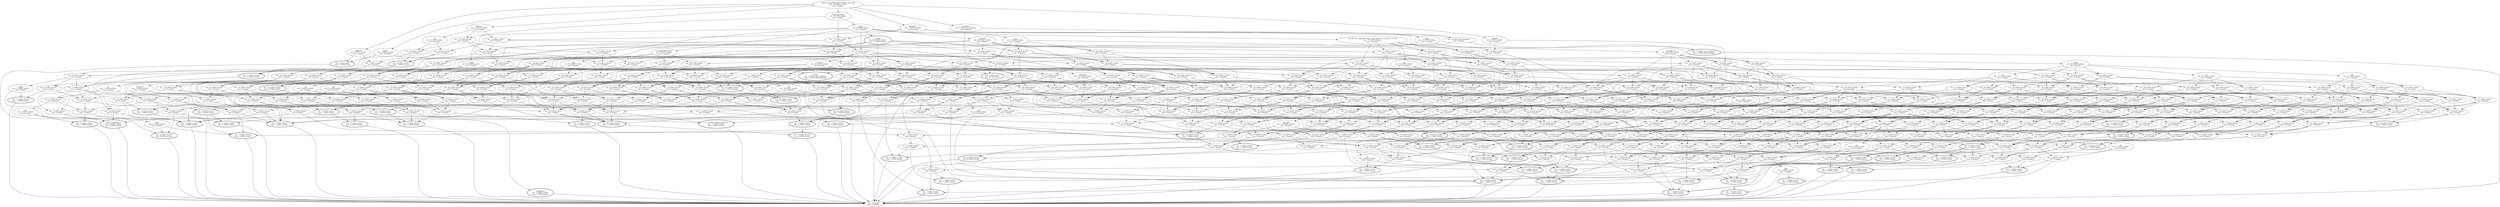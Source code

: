 digraph d{
1 [label="author, date-added, date-modified, title, year
ext.: 100 (93% article) 
own: 0 (empty) "]
2 [label="ext.: 1 (100% article) 
own: 1 (100% article) ", peripheries = 2]
3 [label="ext.: 53 (100% article) 
own: 0 (empty) "]
4 [label="ext.: 9 (100% article) 
own: 7 (100% article) ", peripheries = 2]
5 [label="ext.: 6 (100% article) 
own: 0 (empty) "]
6 [label="ext.: 1 (100% article) 
own: 1 (100% article) ", peripheries = 2]
7 [label="ext.: 10 (100% article) 
own: 0 (empty) "]
8 [label="journal, volume
ext.: 97 (95% article) 
own: 0 (empty) "]
9 [label="ext.: 9 (100% article) 
own: 1 (100% article) ", peripheries = 2]
10 [label="number
ext.: 82 (100% article) 
own: 1 (100% article) ", peripheries = 2]
11 [label="ext.: 27 (100% article) 
own: 0 (empty) "]
12 [label="ext.: 40 (100% article) 
own: 0 (empty) "]
13 [label="ext.: 26 (100% article) 
own: 0 (empty) "]
14 [label="ext.: 33 (100% article) 
own: 0 (empty) "]
15 [label="ext.: 32 (100% article) 
own: 0 (empty) "]
16 [label="ext.: 2 (100% article) 
own: 1 (100% article) ", peripheries = 2]
17 [label="ext.: 10 (100% article) 
own: 0 (empty) "]
18 [label="ext.: 5 (100% article) 
own: 0 (empty) "]
19 [label="ext.: 6 (100% article) 
own: 0 (empty) "]
20 [label="ext.: 1 (100% article) 
own: 1 (100% article) ", peripheries = 2]
21 [label="ext.: 4 (100% article) 
own: 0 (empty) "]
22 [label="ext.: 8 (100% article) 
own: 0 (empty) "]
23 [label="ext.: 2 (100% article) 
own: 0 (empty) "]
24 [label="ext.: 1 (100% article) 
own: 1 (100% article) ", peripheries = 2]
25 [label="ext.: 1 (100% article) 
own: 1 (100% article) ", peripheries = 2]
26 [label="ext.: 65 (100% article) 
own: 0 (empty) "]
27 [label="ext.: 73 (100% article) 
own: 0 (empty) "]
28 [label="ext.: 6 (100% article) 
own: 1 (100% article) ", peripheries = 2]
29 [label="ext.: 37 (100% article) 
own: 0 (empty) "]
30 [label="ext.: 11 (100% article) 
own: 1 (100% article) ", peripheries = 2]
31 [label="ext.: 12 (100% article) 
own: 0 (empty) "]
32 [label="ext.: 4 (100% article) 
own: 0 (empty) "]
33 [label="ext.: 1 (100% article) 
own: 1 (100% article) ", peripheries = 2]
34 [label="ext.: 4 (100% article) 
own: 0 (empty) "]
35 [label="pmc
ext.: 2 (100% article) 
own: 0 (empty) "]
36 [label="ext.: 5 (100% article) 
own: 0 (empty) "]
37 [label="ext.: 2 (100% article) 
own: 0 (empty) "]
38 [label="ext.: 1 (100% article) 
own: 1 (100% article) ", peripheries = 2]
39 [label="ext.: 10 (100% article) 
own: 0 (empty) "]
40 [label="ext.: 4 (100% article) 
own: 1 (100% article) ", peripheries = 2]
41 [label="ext.: 2 (100% article) 
own: 2 (100% article) ", peripheries = 2]
42 [label="abstract
ext.: 60 (100% article) 
own: 0 (empty) "]
43 [label="ext.: 11 (100% article) 
own: 0 (empty) "]
44 [label="pages
ext.: 95 (95% article) 
own: 0 (empty) "]
45 [label="ext.: 46 (100% article) 
own: 0 (empty) "]
46 [label="ext.: 12 (100% article) 
own: 0 (empty) "]
47 [label="ext.: 3 (100% article) 
own: 0 (empty) "]
48 [label="ext.: 1 (100% article) 
own: 1 (100% article) ", peripheries = 2]
49 [label="ext.: 17 (100% article) 
own: 0 (empty) "]
50 [label="ext.: 4 (100% article) 
own: 0 (empty) "]
51 [label="ext.: 2 (100% article) 
own: 0 (empty) "]
52 [label="supplement
ext.: 1 (100% article) 
own: 1 (100% article) ", peripheries = 2]
53 [label="ext.: 2 (100% article) 
own: 1 (100% article) ", peripheries = 2]
54 [label="ext.: 3 (100% article) 
own: 0 (empty) "]
55 [label="ext.: 14 (100% article) 
own: 4 (100% article) ", peripheries = 2]
56 [label="ext.: 44 (90% article) 
own: 0 (empty) "]
57 [label="issn
ext.: 74 (94% article) 
own: 0 (empty) "]
58 [label="ext.: 4 (75% misc) 
own: 4 (75% misc) ", peripheries = 2]
59 [label="ext.: 7 (100% article) 
own: 0 (empty) "]
60 [label="ext.: 11 (100% article) 
own: 0 (empty) "]
61 [label="ext.: 11 (100% article) 
own: 0 (empty) "]
62 [label="ext.: 10 (100% article) 
own: 0 (empty) "]
63 [label="ext.: 42 (100% article) 
own: 0 (empty) "]
64 [label="ext.: 2 (100% article) 
own: 1 (100% article) ", peripheries = 2]
65 [label="ext.: 41 (100% article) 
own: 0 (empty) "]
66 [label="ext.: 9 (100% article) 
own: 1 (100% article) ", peripheries = 2]
67 [label="ext.: 14 (100% article) 
own: 0 (empty) "]
68 [label="ext.: 71 (100% article) 
own: 0 (empty) "]
69 [label="ext.: 14 (100% article) 
own: 0 (empty) "]
70 [label="ext.: 14 (100% article) 
own: 0 (empty) "]
71 [label="ext.: 15 (100% article) 
own: 0 (empty) "]
72 [label="ext.: 11 (100% article) 
own: 0 (empty) "]
73 [label="ext.: 13 (100% article) 
own: 0 (empty) "]
74 [label="ext.: 10 (100% article) 
own: 0 (empty) "]
75 [label="ext.: 3 (100% article) 
own: 0 (empty) "]
76 [label="ext.: 2 (100% article) 
own: 1 (100% article) ", peripheries = 2]
77 [label="ext.: 3 (100% article) 
own: 0 (empty) "]
78 [label="ext.: 7 (100% article) 
own: 0 (empty) "]
79 [label="ext.: 5 (100% article) 
own: 0 (empty) "]
80 [label="ext.: 6 (100% article) 
own: 0 (empty) "]
81 [label="ext.: 1 (100% article) 
own: 1 (100% article) ", peripheries = 2]
82 [label="ext.: 6 (100% article) 
own: 1 (100% article) ", peripheries = 2]
83 [label="ext.: 8 (100% article) 
own: 0 (empty) "]
84 [label="ext.: 5 (100% article) 
own: 0 (empty) "]
85 [label="ext.: 7 (100% article) 
own: 0 (empty) "]
86 [label="ext.: 4 (100% article) 
own: 0 (empty) "]
87 [label="ext.: 1 (100% article) 
own: 1 (100% article) ", peripheries = 2]
88 [label="ext.: 3 (100% article) 
own: 1 (100% article) ", peripheries = 2]
89 [label="ext.: 1 (100% article) 
own: 1 (100% article) ", peripheries = 2]
90 [label="ext.: 6 (100% article) 
own: 0 (empty) "]
91 [label="ext.: 3 (100% article) 
own: 1 (100% article) ", peripheries = 2]
92 [label="ext.: 35 (100% article) 
own: 0 (empty) "]
93 [label="ext.: 62 (100% article) 
own: 0 (empty) "]
94 [label="ext.: 29 (100% article) 
own: 0 (empty) "]
95 [label="ext.: 36 (100% article) 
own: 0 (empty) "]
96 [label="ext.: 47 (100% article) 
own: 0 (empty) "]
97 [label="ext.: 34 (100% article) 
own: 0 (empty) "]
98 [label="ext.: 41 (100% article) 
own: 0 (empty) "]
99 [label="ext.: 52 (100% article) 
own: 0 (empty) "]
100 [label="ext.: 21 (100% article) 
own: 1 (100% article) ", peripheries = 2]
101 [label="ext.: 37 (100% article) 
own: 0 (empty) "]
102 [label="isi, publication-type
ext.: 46 (91% article) 
own: 0 (empty) "]
103 [label="ext.: 23 (100% article) 
own: 1 (100% article) ", peripheries = 2]
104 [label="ext.: 10 (100% article) 
own: 1 (100% article) ", peripheries = 2]
105 [label="ext.: 13 (100% article) 
own: 0 (empty) "]
106 [label="ext.: 13 (100% article) 
own: 0 (empty) "]
107 [label="ext.: 14 (100% article) 
own: 0 (empty) "]
108 [label="ext.: 12 (100% article) 
own: 0 (empty) "]
109 [label="ext.: 13 (100% article) 
own: 0 (empty) "]
110 [label="ext.: 16 (100% article) 
own: 0 (empty) "]
111 [label="ext.: 16 (100% article) 
own: 0 (empty) "]
112 [label="mh
ext.: 17 (100% article) 
own: 0 (empty) "]
113 [label="ext.: 15 (100% article) 
own: 0 (empty) "]
114 [label="ext.: 5 (100% article) 
own: 1 (100% article) ", peripheries = 2]
115 [label="ext.: 7 (100% article) 
own: 0 (empty) "]
116 [label="ext.: 12 (100% article) 
own: 0 (empty) "]
117 [label="ext.: 13 (100% article) 
own: 0 (empty) "]
118 [label="ext.: 6 (100% article) 
own: 0 (empty) "]
119 [label="ext.: 11 (100% article) 
own: 0 (empty) "]
120 [label="ext.: 12 (100% article) 
own: 0 (empty) "]
121 [label="ext.: 12 (100% article) 
own: 0 (empty) "]
122 [label="ext.: 15 (100% article) 
own: 0 (empty) "]
123 [label="ext.: 15 (100% article) 
own: 0 (empty) "]
124 [label="ext.: 16 (100% article) 
own: 0 (empty) "]
125 [label="ext.: 14 (100% article) 
own: 0 (empty) "]
126 [label="ext.: 6 (100% article) 
own: 0 (empty) "]
127 [label="ext.: 8 (100% article) 
own: 0 (empty) "]
128 [label="ext.: 7 (100% article) 
own: 0 (empty) "]
129 [label="ext.: 9 (100% article) 
own: 0 (empty) "]
130 [label="ext.: 8 (100% article) 
own: 0 (empty) "]
131 [label="m3
ext.: 2 (100% article) 
own: 0 (empty) "]
132 [label="ext.: 30 (100% article) 
own: 0 (empty) "]
133 [label="ext.: 29 (100% article) 
own: 0 (empty) "]
134 [label="ext.: 7 (100% article) 
own: 0 (empty) "]
135 [label="ext.: 2 (100% article) 
own: 0 (empty) "]
136 [label="ext.: 5 (100% article) 
own: 0 (empty) "]
137 [label="ext.: 4 (100% article) 
own: 0 (empty) "]
138 [label="ty
ext.: 7 (100% article) 
own: 0 (empty) "]
139 [label="isbn, l3, bdsk-file-2
ext.: 1 (100% article) 
own: 1 (100% article) ", peripheries = 2]
140 [label="bdsk-file-1
ext.: 75 (97% article) 
own: 0 (empty) "]
141 [label="group
ext.: 43 (97% article) 
own: 0 (empty) "]
142 [label="booktitle
ext.: 6 (50% inproceedings) 
own: 0 (empty) "]
143 [label="ext.: 1 (100% inproceedings) 
own: 1 (100% inproceedings) ", peripheries = 2]
144 [label="ext.: 3 (100% article) 
own: 0 (empty) "]
145 [label="ext.: 17 (100% article) 
own: 0 (empty) "]
146 [label="ext.: 6 (100% article) 
own: 0 (empty) "]
147 [label="ext.: 2 (100% article) 
own: 0 (empty) "]
148 [label="ext.: 1 (100% article) 
own: 1 (100% article) ", peripheries = 2]
149 [label="url
ext.: 11 (90% article) 
own: 0 (empty) "]
150 [label="ext.: 10 (90% article) 
own: 0 (empty) "]
151 [label="bdsk-url-1
ext.: 34 (97% article) 
own: 0 (empty) "]
152 [label="ext.: 33 (96% article) 
own: 0 (empty) "]
153 [label="ext.: 20 (95% article) 
own: 0 (empty) "]
154 [label="ext.: 3 (66% article) 
own: 0 (empty) "]
155 [label="ext.: 33 (96% article) 
own: 0 (empty) "]
156 [label="address
ext.: 35 (97% article) 
own: 0 (empty) "]
157 [label="ext.: 2 (100% inproceedings) 
own: 0 (empty) "]
158 [label="editor
ext.: 1 (100% inproceedings) 
own: 1 (100% inproceedings) ", peripheries = 2]
159 [label="ext.: 30 (100% article) 
own: 0 (empty) "]
160 [label="ext.: 2 (100% article) 
own: 0 (empty) "]
161 [label="month
ext.: 33 (100% article) 
own: 0 (empty) "]
162 [label="ext.: 1 (100% article) 
own: 1 (100% article) ", peripheries = 2]
163 [label="publisher
ext.: 4 (50% article) 
own: 0 (empty) "]
164 [label="annote
ext.: 13 (92% article) 
own: 0 (empty) "]
165 [label="ext.: 2 (50% book) 
own: 1 (100% book) ", peripheries = 2]
166 [label="ext.: 14 (100% article) 
own: 0 (empty) "]
167 [label="ext.: 14 (100% article) 
own: 0 (empty) "]
168 [label="ext.: 20 (100% article) 
own: 0 (empty) "]
169 [label="ext.: 21 (100% article) 
own: 0 (empty) "]
170 [label="ext.: 23 (100% article) 
own: 0 (empty) "]
171 [label="ext.: 18 (100% article) 
own: 0 (empty) "]
172 [label="ext.: 7 (100% article) 
own: 0 (empty) "]
173 [label="ext.: 17 (100% article) 
own: 0 (empty) "]
174 [label="ext.: 23 (100% article) 
own: 0 (empty) "]
175 [label="ext.: 24 (100% article) 
own: 0 (empty) "]
176 [label="ext.: 26 (100% article) 
own: 0 (empty) "]
177 [label="ext.: 21 (100% article) 
own: 0 (empty) "]
178 [label="ext.: 8 (100% article) 
own: 0 (empty) "]
179 [label="ext.: 6 (100% article) 
own: 0 (empty) "]
180 [label="ext.: 5 (100% article) 
own: 0 (empty) "]
181 [label="ext.: 16 (100% article) 
own: 0 (empty) "]
182 [label="ext.: 22 (100% article) 
own: 0 (empty) "]
183 [label="ext.: 23 (100% article) 
own: 0 (empty) "]
184 [label="ext.: 25 (100% article) 
own: 0 (empty) "]
185 [label="ext.: 20 (100% article) 
own: 0 (empty) "]
186 [label="ext.: 19 (100% article) 
own: 0 (empty) "]
187 [label="rn
ext.: 25 (100% article) 
own: 0 (empty) "]
188 [label="ext.: 26 (100% article) 
own: 0 (empty) "]
189 [label="dcom
ext.: 28 (100% article) 
own: 0 (empty) "]
190 [label="ext.: 23 (100% article) 
own: 0 (empty) "]
191 [label="ext.: 15 (100% article) 
own: 0 (empty) "]
192 [label="ext.: 21 (100% article) 
own: 0 (empty) "]
193 [label="ext.: 22 (100% article) 
own: 0 (empty) "]
194 [label="ext.: 24 (100% article) 
own: 0 (empty) "]
195 [label="ext.: 19 (100% article) 
own: 0 (empty) "]
196 [label="ext.: 18 (100% article) 
own: 0 (empty) "]
197 [label="ext.: 24 (100% article) 
own: 0 (empty) "]
198 [label="ext.: 25 (100% article) 
own: 0 (empty) "]
199 [label="lr
ext.: 27 (100% article) 
own: 0 (empty) "]
200 [label="ext.: 22 (100% article) 
own: 0 (empty) "]
201 [label="ext.: 46 (100% article) 
own: 0 (empty) "]
202 [label="ext.: 1 (100% article) 
own: 1 (100% article) ", peripheries = 2]
203 [label="ext.: 7 (100% article) 
own: 0 (empty) "]
204 [label="ext.: 7 (100% article) 
own: 0 (empty) "]
205 [label="ext.: 10 (100% article) 
own: 0 (empty) "]
206 [label="ext.: 9 (100% article) 
own: 0 (empty) "]
207 [label="ext.: 10 (100% article) 
own: 0 (empty) "]
208 [label="ext.: 11 (100% article) 
own: 0 (empty) "]
209 [label="ext.: 10 (100% article) 
own: 0 (empty) "]
210 [label="ext.: 10 (100% article) 
own: 0 (empty) "]
211 [label="ext.: 11 (100% article) 
own: 0 (empty) "]
212 [label="ext.: 11 (100% article) 
own: 0 (empty) "]
213 [label="ext.: 12 (100% article) 
own: 0 (empty) "]
214 [label="ext.: 17 (100% article) 
own: 0 (empty) "]
215 [label="ext.: 8 (100% article) 
own: 0 (empty) "]
216 [label="ext.: 3 (100% article) 
own: 1 (100% article) ", peripheries = 2]
217 [label="ext.: 13 (100% article) 
own: 0 (empty) "]
218 [label="ext.: 19 (100% article) 
own: 0 (empty) "]
219 [label="ext.: 29 (100% article) 
own: 0 (empty) "]
220 [label="ext.: 31 (100% article) 
own: 0 (empty) "]
221 [label="ext.: 15 (100% article) 
own: 0 (empty) "]
222 [label="ext.: 16 (100% article) 
own: 0 (empty) "]
223 [label="ext.: 18 (100% article) 
own: 0 (empty) "]
224 [label="ext.: 27 (100% article) 
own: 0 (empty) "]
225 [label="ext.: 35 (100% article) 
own: 0 (empty) "]
226 [label="ext.: 33 (100% article) 
own: 0 (empty) "]
227 [label="ext.: 16 (100% article) 
own: 0 (empty) "]
228 [label="ext.: 21 (100% article) 
own: 0 (empty) "]
229 [label="ext.: 20 (100% article) 
own: 0 (empty) "]
230 [label="ext.: 24 (100% article) 
own: 0 (empty) "]
231 [label="ext.: 16 (100% article) 
own: 0 (empty) "]
232 [label="ext.: 19 (100% article) 
own: 0 (empty) "]
233 [label="ext.: 26 (100% article) 
own: 0 (empty) "]
234 [label="ext.: 33 (100% article) 
own: 0 (empty) "]
235 [label="ext.: 31 (100% article) 
own: 0 (empty) "]
236 [label="ext.: 29 (100% article) 
own: 0 (empty) "]
237 [label="da, edat, jid, language, mhda, own, pmid, pst, pt, pubm, so, stat
ext.: 37 (100% article) 
own: 0 (empty) "]
238 [label="ext.: 35 (100% article) 
own: 0 (empty) "]
239 [label="ext.: 16 (100% article) 
own: 0 (empty) "]
240 [label="ext.: 20 (100% article) 
own: 0 (empty) "]
241 [label="ext.: 19 (100% article) 
own: 0 (empty) "]
242 [label="ext.: 17 (100% article) 
own: 0 (empty) "]
243 [label="pii
ext.: 22 (100% article) 
own: 0 (empty) "]
244 [label="ext.: 21 (100% article) 
own: 0 (empty) "]
245 [label="ext.: 16 (100% article) 
own: 0 (empty) "]
246 [label="ext.: 18 (100% article) 
own: 0 (empty) "]
247 [label="ext.: 12 (100% article) 
own: 0 (empty) "]
248 [label="ext.: 10 (100% article) 
own: 1 (100% article) ", peripheries = 2]
249 [label="ext.: 16 (100% article) 
own: 0 (empty) "]
250 [label="ext.: 19 (100% article) 
own: 0 (empty) "]
251 [label="ext.: 18 (100% article) 
own: 0 (empty) "]
252 [label="ext.: 21 (100% article) 
own: 0 (empty) "]
253 [label="ext.: 17 (100% article) 
own: 0 (empty) "]
254 [label="ext.: 20 (100% article) 
own: 0 (empty) "]
255 [label="ext.: 8 (100% article) 
own: 1 (100% article) ", peripheries = 2]
256 [label="ext.: 10 (100% article) 
own: 0 (empty) "]
257 [label="ext.: 6 (100% article) 
own: 0 (empty) "]
258 [label="ext.: 7 (100% article) 
own: 0 (empty) "]
259 [label="ext.: 7 (100% article) 
own: 0 (empty) "]
260 [label="ext.: 8 (100% article) 
own: 0 (empty) "]
261 [label="ext.: 4 (100% article) 
own: 0 (empty) "]
262 [label="ext.: 4 (100% article) 
own: 0 (empty) "]
263 [label="ext.: 13 (100% article) 
own: 0 (empty) "]
264 [label="ext.: 11 (100% article) 
own: 0 (empty) "]
265 [label="ext.: 2 (100% article) 
own: 1 (100% article) ", peripheries = 2]
266 [label="ext.: 6 (100% article) 
own: 1 (100% article) ", peripheries = 2]
267 [label="ext.: 10 (100% article) 
own: 0 (empty) "]
268 [label="ext.: 25 (100% article) 
own: 0 (empty) "]
269 [label="ext.: 12 (100% article) 
own: 0 (empty) "]
270 [label="ext.: 28 (100% article) 
own: 0 (empty) "]
271 [label="ext.: 22 (100% article) 
own: 0 (empty) "]
272 [label="ext.: 24 (100% article) 
own: 0 (empty) "]
273 [label="ext.: 9 (100% article) 
own: 0 (empty) "]
274 [label="ext.: 12 (100% article) 
own: 0 (empty) "]
275 [label="ext.: 17 (100% article) 
own: 0 (empty) "]
276 [label="ext.: 22 (100% article) 
own: 0 (empty) "]
277 [label="co, iso-source-abbreviation, ps
ext.: 1 (100% article) 
own: 1 (100% article) ", peripheries = 2]
278 [label="ext.: 9 (100% article) 
own: 0 (empty) "]
279 [label="ext.: 18 (100% article) 
own: 0 (empty) "]
280 [label="ext.: 28 (100% article) 
own: 0 (empty) "]
281 [label="ext.: 30 (100% article) 
own: 0 (empty) "]
282 [label="ext.: 14 (100% article) 
own: 0 (empty) "]
283 [label="ext.: 10 (100% article) 
own: 0 (empty) "]
284 [label="ext.: 17 (100% article) 
own: 0 (empty) "]
285 [label="ext.: 26 (100% article) 
own: 0 (empty) "]
286 [label="ext.: 34 (100% article) 
own: 0 (empty) "]
287 [label="ext.: 32 (100% article) 
own: 0 (empty) "]
288 [label="ext.: 15 (100% article) 
own: 0 (empty) "]
289 [label="ext.: 20 (100% article) 
own: 0 (empty) "]
290 [label="ext.: 19 (100% article) 
own: 0 (empty) "]
291 [label="ext.: 23 (100% article) 
own: 0 (empty) "]
292 [label="ext.: 15 (100% article) 
own: 0 (empty) "]
293 [label="ext.: 18 (100% article) 
own: 0 (empty) "]
294 [label="ext.: 25 (100% article) 
own: 0 (empty) "]
295 [label="ext.: 32 (100% article) 
own: 0 (empty) "]
296 [label="ext.: 30 (100% article) 
own: 0 (empty) "]
297 [label="ext.: 28 (100% article) 
own: 0 (empty) "]
298 [label="au, jt, pl, sb
ext.: 36 (100% article) 
own: 0 (empty) "]
299 [label="ext.: 34 (100% article) 
own: 0 (empty) "]
300 [label="ext.: 15 (100% article) 
own: 0 (empty) "]
301 [label="ext.: 19 (100% article) 
own: 0 (empty) "]
302 [label="ext.: 18 (100% article) 
own: 0 (empty) "]
303 [label="ext.: 16 (100% article) 
own: 0 (empty) "]
304 [label="ext.: 21 (100% article) 
own: 0 (empty) "]
305 [label="ext.: 20 (100% article) 
own: 0 (empty) "]
306 [label="ext.: 15 (100% article) 
own: 0 (empty) "]
307 [label="ext.: 15 (100% article) 
own: 0 (empty) "]
308 [label="ext.: 17 (100% article) 
own: 0 (empty) "]
309 [label="ext.: 11 (100% article) 
own: 0 (empty) "]
310 [label="ext.: 12 (100% article) 
own: 0 (empty) "]
311 [label="ext.: 10 (100% article) 
own: 0 (empty) "]
312 [label="ext.: 6 (100% article) 
own: 6 (100% article) ", peripheries = 2]
313 [label="ext.: 5 (100% article) 
own: 0 (empty) "]
314 [label="ext.: 15 (100% article) 
own: 0 (empty) "]
315 [label="ext.: 1 (100% article) 
own: 1 (100% article) ", peripheries = 2]
316 [label="ext.: 2 (100% article) 
own: 0 (empty) "]
317 [label="si
ext.: 3 (100% article) 
own: 0 (empty) "]
318 [label="ext.: 1 (100% article) 
own: 1 (100% article) ", peripheries = 2]
319 [label="ext.: 8 (100% article) 
own: 0 (empty) "]
320 [label="ext.: 4 (100% article) 
own: 0 (empty) "]
321 [label="ext.: 15 (100% article) 
own: 0 (empty) "]
322 [label="ext.: 10 (100% article) 
own: 0 (empty) "]
323 [label="ext.: 11 (100% article) 
own: 0 (empty) "]
324 [label="ext.: 18 (100% article) 
own: 0 (empty) "]
325 [label="ext.: 13 (100% article) 
own: 0 (empty) "]
326 [label="keywords
ext.: 15 (100% article) 
own: 0 (empty) "]
327 [label="ext.: 17 (100% article) 
own: 0 (empty) "]
328 [label="ext.: 20 (100% article) 
own: 0 (empty) "]
329 [label="ext.: 16 (100% article) 
own: 0 (empty) "]
330 [label="ext.: 19 (100% article) 
own: 0 (empty) "]
331 [label="ext.: 7 (100% article) 
own: 0 (empty) "]
332 [label="ext.: 9 (100% article) 
own: 0 (empty) "]
333 [label="ext.: 25 (100% article) 
own: 0 (empty) "]
334 [label="ext.: 28 (100% article) 
own: 0 (empty) "]
335 [label="ext.: 27 (100% article) 
own: 0 (empty) "]
336 [label="ext.: 30 (100% article) 
own: 0 (empty) "]
337 [label="ext.: 17 (100% article) 
own: 0 (empty) "]
338 [label="ext.: 19 (100% article) 
own: 0 (empty) "]
339 [label="ext.: 17 (100% article) 
own: 0 (empty) "]
340 [label="ext.: 20 (100% article) 
own: 0 (empty) "]
341 [label="ext.: 19 (100% article) 
own: 0 (empty) "]
342 [label="ext.: 22 (100% article) 
own: 0 (empty) "]
343 [label="ext.: 18 (100% article) 
own: 0 (empty) "]
344 [label="ext.: 21 (100% article) 
own: 0 (empty) "]
345 [label="ext.: 9 (100% article) 
own: 0 (empty) "]
346 [label="ext.: 11 (100% article) 
own: 0 (empty) "]
347 [label="ext.: 10 (100% article) 
own: 0 (empty) "]
348 [label="ext.: 13 (100% article) 
own: 0 (empty) "]
349 [label="ext.: 38 (100% article) 
own: 0 (empty) "]
350 [label="ext.: 24 (100% article) 
own: 0 (empty) "]
351 [label="ext.: 27 (100% article) 
own: 0 (empty) "]
352 [label="ext.: 26 (100% article) 
own: 0 (empty) "]
353 [label="ext.: 29 (100% article) 
own: 0 (empty) "]
354 [label="ext.: 16 (100% article) 
own: 0 (empty) "]
355 [label="ext.: 18 (100% article) 
own: 0 (empty) "]
356 [label="ext.: 2 (100% article) 
own: 1 (100% article) ", peripheries = 2]
357 [label="ext.: 4 (100% article) 
own: 0 (empty) "]
358 [label="ext.: 7 (100% article) 
own: 0 (empty) "]
359 [label="ext.: 2 (100% article) 
own: 0 (empty) "]
360 [label="ext.: 12 (100% article) 
own: 0 (empty) "]
361 [label="ext.: 9 (100% article) 
own: 0 (empty) "]
362 [label="ext.: 1 (100% article) 
own: 1 (100% article) ", peripheries = 2]
363 [label="ext.: 28 (100% article) 
own: 0 (empty) "]
364 [label="ext.: 27 (100% article) 
own: 0 (empty) "]
365 [label="dep, phst
ext.: 11 (100% article) 
own: 0 (empty) "]
366 [label="gr
ext.: 9 (100% article) 
own: 0 (empty) "]
367 [label="ext.: 19 (100% article) 
own: 0 (empty) "]
368 [label="ext.: 4 (100% article) 
own: 0 (empty) "]
369 [label="ext.: 31 (100% article) 
own: 0 (empty) "]
370 [label="ext.: 30 (100% article) 
own: 0 (empty) "]
371 [label="ext.: 18 (100% article) 
own: 0 (empty) "]
372 [label="local-url
ext.: 49 (100% article) 
own: 0 (empty) "]
373 [label="ext.: 6 (100% article) 
own: 0 (empty) "]
374 [label="ext.: 16 (100% article) 
own: 0 (empty) "]
375 [label="ext.: 18 (100% article) 
own: 0 (empty) "]
376 [label="ext.: 12 (100% article) 
own: 0 (empty) "]
377 [label="ext.: 17 (100% article) 
own: 0 (empty) "]
378 [label="ext.: 20 (100% article) 
own: 0 (empty) "]
379 [label="ext.: 19 (100% article) 
own: 0 (empty) "]
380 [label="ext.: 13 (100% article) 
own: 0 (empty) "]
381 [label="ext.: 13 (100% article) 
own: 0 (empty) "]
382 [label="ext.: 14 (100% article) 
own: 0 (empty) "]
383 [label="ext.: 4 (100% article) 
own: 0 (empty) "]
384 [label="ext.: 23 (100% article) 
own: 0 (empty) "]
385 [label="ext.: 7 (100% article) 
own: 0 (empty) "]
386 [label="ext.: 16 (100% article) 
own: 0 (empty) "]
387 [label="ext.: 19 (100% article) 
own: 0 (empty) "]
388 [label="ext.: 20 (100% article) 
own: 0 (empty) "]
389 [label="ext.: 3 (100% article) 
own: 0 (empty) "]
390 [label="ext.: 1 (100% article) 
own: 1 (100% article) ", peripheries = 2]
391 [label="ext.: 3 (100% article) 
own: 0 (empty) "]
392 [label="ext.: 2 (100% article) 
own: 0 (empty) "]
393 [label="ext.: 9 (100% article) 
own: 0 (empty) "]
394 [label="ext.: 3 (100% article) 
own: 0 (empty) "]
395 [label="ext.: 12 (100% article) 
own: 0 (empty) "]
396 [label="ext.: 4 (100% article) 
own: 0 (empty) "]
397 [label="ext.: 4 (100% article) 
own: 0 (empty) "]
398 [label="ext.: 2 (100% article) 
own: 0 (empty) "]
399 [label="ext.: 6 (100% article) 
own: 0 (empty) "]
400 [label="ci
ext.: 5 (100% article) 
own: 0 (empty) "]
401 [label="ext.: 2 (100% article) 
own: 0 (empty) "]
402 [label="ext.: 4 (100% article) 
own: 0 (empty) "]
403 [label="ext.: 5 (100% article) 
own: 0 (empty) "]
404 [label="ext.: 3 (100% article) 
own: 0 (empty) "]
405 [label="ext.: 3 (100% article) 
own: 0 (empty) "]
406 [label="ext.: 3 (100% article) 
own: 0 (empty) "]
407 [label="ext.: 2 (100% article) 
own: 0 (empty) "]
408 [label="ext.: 1 (100% article) 
own: 1 (100% article) ", peripheries = 2]
409 [label="title1
ext.: 3 (100% article) 
own: 0 (empty) "]
410 [label="ext.: 3 (100% article) 
own: 0 (empty) "]
411 [label="ext.: 2 (100% article) 
own: 2 (100% article) ", peripheries = 2]
412 [label="eprint
ext.: 2 (100% article) 
own: 0 (empty) "]
413 [label="ext.: 7 (100% article) 
own: 0 (empty) "]
414 [label="ext.: 2 (100% article) 
own: 0 (empty) "]
415 [label="ext.: 9 (100% article) 
own: 0 (empty) "]
416 [label="ext.: 3 (100% article) 
own: 0 (empty) "]
417 [label="doi
ext.: 18 (100% article) 
own: 0 (empty) "]
418 [label="bdsk-url-2
ext.: 3 (100% article) 
own: 0 (empty) "]
419 [label="ext.: 2 (100% article) 
own: 0 (empty) "]
420 [label="ext.: 11 (100% article) 
own: 0 (empty) "]
421 [label="ext.: 25 (100% article) 
own: 0 (empty) "]
422 [label="ext.: 2 (100% article) 
own: 0 (empty) "]
423 [label="ext.: 3 (100% article) 
own: 0 (empty) "]
424 [label="ext.: 1 (100% article) 
own: 1 (100% article) ", peripheries = 2]
425 [label="ext.: 30 (100% article) 
own: 0 (empty) "]
426 [label="ext.: 21 (100% article) 
own: 0 (empty) "]
427 [label="ext.: 4 (100% article) 
own: 0 (empty) "]
428 [label="ext.: 2 (100% article) 
own: 0 (empty) "]
429 [label="af
ext.: 5 (100% article) 
own: 0 (empty) "]
430 [label="ext.: 3 (100% article) 
own: 0 (empty) "]
431 [label="ext.: 3 (100% article) 
own: 0 (empty) "]
432 [label="di
ext.: 4 (100% article) 
own: 0 (empty) "]
433 [label="ext.: 23 (100% article) 
own: 0 (empty) "]
434 [label="ext.: 25 (100% article) 
own: 0 (empty) "]
435 [label="ext.: 22 (100% article) 
own: 0 (empty) "]
436 [label="ext.: 21 (100% article) 
own: 0 (empty) "]
437 [label="ext.: 40 (100% article) 
own: 0 (empty) "]
438 [label="ext.: 31 (100% article) 
own: 0 (empty) "]
439 [label="ext.: 24 (100% article) 
own: 0 (empty) "]
440 [label="ext.: 26 (100% article) 
own: 0 (empty) "]
441 [label="ext.: 20 (100% article) 
own: 0 (empty) "]
442 [label="ext.: 24 (100% article) 
own: 0 (empty) "]
443 [label="ext.: 27 (100% article) 
own: 0 (empty) "]
444 [label="ext.: 1 (100% article) 
own: 1 (100% article) ", peripheries = 2]
445 [label="ext.: 27 (100% article) 
own: 0 (empty) "]
446 [label="ext.: 20 (100% article) 
own: 0 (empty) "]
447 [label="ext.: 21 (100% article) 
own: 0 (empty) "]
448 [label="ext.: 20 (100% article) 
own: 0 (empty) "]
449 [label="ext.: 28 (100% article) 
own: 0 (empty) "]
450 [label="ext.: 19 (100% article) 
own: 0 (empty) "]
451 [label="ext.: 22 (100% article) 
own: 0 (empty) "]
452 [label="ext.: 19 (100% article) 
own: 0 (empty) "]
453 [label="ext.: 18 (100% article) 
own: 13 (100% article) ", peripheries = 2]
454 [label="ext.: 3 (100% article) 
own: 0 (empty) "]
455 [label="ext.: 2 (100% article) 
own: 0 (empty) "]
456 [label="ext.: 1 (100% article) 
own: 1 (100% article) ", peripheries = 2]
457 [label="ext.: 7 (100% article) 
own: 0 (empty) "]
458 [label="ext.: 3 (100% article) 
own: 0 (empty) "]
459 [label="ext.: 10 (100% article) 
own: 0 (empty) "]
460 [label="ext.: 2 (100% article) 
own: 0 (empty) "]
461 [label="ext.: 1 (100% article) 
own: 1 (100% article) ", peripheries = 2]
462 [label="ext.: 9 (100% article) 
own: 0 (empty) "]
463 [label="ext.: 12 (100% article) 
own: 0 (empty) "]
464 [label="ext.: 11 (100% article) 
own: 0 (empty) "]
465 [label="ext.: 23 (100% article) 
own: 0 (empty) "]
466 [label="ext.: 22 (100% article) 
own: 0 (empty) "]
467 [label="ext.: 9 (100% article) 
own: 0 (empty) "]
468 [label="ext.: 8 (100% article) 
own: 1 (100% article) ", peripheries = 2]
469 [label="ext.: 5 (100% article) 
own: 0 (empty) "]
470 [label="ext.: 11 (100% article) 
own: 0 (empty) "]
471 [label="ext.: 7 (100% article) 
own: 0 (empty) "]
472 [label="ext.: 8 (100% article) 
own: 0 (empty) "]
473 [label="ext.: 10 (100% article) 
own: 0 (empty) "]
474 [label="ext.: 8 (100% article) 
own: 0 (empty) "]
475 [label="ext.: 12 (100% article) 
own: 0 (empty) "]
476 [label="ext.: 11 (100% article) 
own: 0 (empty) "]
477 [label="ext.: 8 (100% article) 
own: 0 (empty) "]
478 [label="ext.: 11 (100% article) 
own: 0 (empty) "]
479 [label="ext.: 8 (100% article) 
own: 0 (empty) "]
480 [label="ext.: 12 (100% article) 
own: 0 (empty) "]
481 [label="ext.: 11 (100% article) 
own: 0 (empty) "]
482 [label="ext.: 9 (100% article) 
own: 0 (empty) "]
483 [label="ext.: 13 (100% article) 
own: 0 (empty) "]
484 [label="ext.: 12 (100% article) 
own: 0 (empty) "]
485 [label="rf
ext.: 2 (100% article) 
own: 0 (empty) "]
486 [label="ext.: 4 (100% article) 
own: 0 (empty) "]
487 [label="ext.: 5 (100% article) 
own: 0 (empty) "]
488 [label="ext.: 3 (100% article) 
own: 0 (empty) "]
489 [label="ext.: 2 (100% article) 
own: 0 (empty) "]
490 [label="ext.: 1 (100% article) 
own: 1 (100% article) ", peripheries = 2]
491 [label="ext.: 28 (100% article) 
own: 0 (empty) "]
492 [label="ext.: 31 (100% article) 
own: 0 (empty) "]
493 [label="ext.: 29 (100% article) 
own: 0 (empty) "]
494 [label="date
ext.: 32 (100% article) 
own: 0 (empty) "]
495 [label="ext.: 20 (100% article) 
own: 0 (empty) "]
496 [label="read
ext.: 2 (100% article) 
own: 0 (empty) "]
497 [label="ext.: 21 (100% article) 
own: 0 (empty) "]
498 [label="ext.: 20 (100% article) 
own: 0 (empty) "]
499 [label="ext.: 19 (100% article) 
own: 0 (empty) "]
500 [label="ext.: 24 (100% article) 
own: 0 (empty) "]
501 [label="ext.: 23 (100% article) 
own: 0 (empty) "]
502 [label="ext.: 1 (100% article) 
own: 1 (100% article) ", peripheries = 2]
503 [label="ext.: 8 (100% article) 
own: 0 (empty) "]
504 [label="ext.: 11 (100% article) 
own: 0 (empty) "]
505 [label="ext.: 10 (100% article) 
own: 0 (empty) "]
506 [label="ext.: 8 (100% article) 
own: 0 (empty) "]
507 [label="ext.: 5 (100% article) 
own: 5 (100% article) ", peripheries = 2]
508 [label="ext.: 21 (100% article) 
own: 0 (empty) "]
509 [label="ext.: 20 (100% article) 
own: 0 (empty) "]
510 [label="ext.: 22 (100% article) 
own: 0 (empty) "]
511 [label="ext.: 21 (100% article) 
own: 0 (empty) "]
512 [label="ext.: 7 (100% article) 
own: 2 (100% article) ", peripheries = 2]
513 [label="ext.: 0 (empty) 
own: 0 (empty) "]
1->140;
1->142;
1->151;
1->156;
1->163;
1->164;
140->141;
140->152;
140->155;
140->157;
142->157;
151->149;
151->152;
156->155;
163->165;
164->165;
8->14;
8->27;
8->44;
141->143;
149->150;
152->150;
152->153;
155->153;
157->143;
14->7;
14->15;
14->369;
27->15;
27->63;
27->68;
44->10;
44->42;
44->57;
44->68;
44->161;
44->369;
150->154;
7->9;
10->3;
10->26;
10->93;
10->132;
10->159;
15->9;
15->39;
15->370;
42->3;
42->45;
42->46;
42->65;
42->363;
57->45;
57->93;
57->99;
63->39;
63->98;
68->26;
68->65;
68->98;
68->99;
68->370;
68->372;
68->435;
68->463;
161->46;
161->159;
161->435;
369->132;
369->363;
369->370;
3->11;
3->12;
3->17;
3->29;
9->40;
26->29;
26->95;
26->96;
26->133;
26->201;
26->326;
26->447;
26->504;
39->40;
45->12;
45->270;
46->17;
65->29;
65->67;
65->270;
65->364;
65->384;
93->12;
93->96;
98->67;
98->95;
98->97;
98->426;
98->443;
99->96;
99->97;
99->270;
99->437;
99->464;
102->56;
102->101;
102->440;
102->494;
132->11;
132->130;
132->133;
159->17;
159->447;
363->11;
363->364;
370->133;
370->364;
370->371;
372->201;
372->371;
372->384;
372->436;
372->437;
372->443;
435->426;
435->436;
435->447;
463->464;
463->504;
11->5;
11->13;
12->268;
29->13;
29->60;
29->167;
29->268;
29->276;
56->49;
56->58;
56->92;
56->429;
56->432;
56->438;
56->439;
67->60;
95->60;
95->94;
95->320;
95->415;
95->421;
95->446;
96->94;
96->268;
96->349;
96->505;
97->94;
97->442;
97->462;
101->92;
101->272;
101->493;
130->5;
130->134;
130->412;
133->13;
133->134;
133->137;
133->138;
133->214;
133->415;
133->417;
133->418;
201->214;
201->276;
201->348;
201->349;
201->421;
201->448;
270->268;
326->167;
326->320;
326->348;
364->13;
364->386;
371->214;
371->386;
384->276;
384->386;
426->446;
436->448;
437->349;
437->442;
437->467;
440->272;
440->434;
440->439;
440->500;
443->421;
443->442;
447->446;
447->448;
464->462;
464->467;
464->505;
494->438;
494->492;
494->493;
504->137;
504->505;
5->2;
5->18;
13->18;
13->22;
13->90;
13->145;
13->204;
13->314;
49->50;
49->54;
49->55;
49->269;
60->22;
60->458;
92->55;
92->271;
92->449;
94->451;
94->503;
134->18;
134->135;
134->136;
134->416;
134->423;
138->90;
138->136;
167->204;
167->274;
167->458;
214->314;
214->419;
214->420;
214->422;
214->423;
268->275;
272->103;
272->271;
272->510;
276->274;
276->275;
276->314;
320->458;
348->274;
348->347;
349->275;
349->347;
349->451;
349->506;
386->314;
412->2;
415->22;
415->413;
415->416;
415->422;
417->145;
417->413;
417->420;
418->160;
418->419;
421->422;
421->451;
421->496;
429->50;
429->430;
432->54;
432->430;
434->103;
434->433;
434->501;
438->269;
438->425;
438->449;
439->271;
439->433;
439->465;
442->451;
462->503;
467->506;
492->425;
492->491;
493->449;
493->491;
500->465;
500->497;
500->501;
500->510;
505->503;
505->506;
18->21;
18->23;
22->19;
22->23;
22->392;
50->51;
54->51;
55->267;
90->21;
90->91;
90->410;
103->100;
103->511;
136->21;
136->131;
145->19;
160->162;
204->91;
204->313;
204->392;
269->43;
269->267;
271->100;
271->508;
274->273;
274->313;
275->273;
314->313;
314->410;
347->273;
413->19;
416->23;
419->162;
425->43;
425->427;
425->431;
425->445;
430->51;
433->100;
433->466;
449->267;
449->445;
458->392;
465->441;
465->466;
465->508;
491->445;
497->441;
497->495;
501->466;
501->511;
510->495;
510->508;
510->511;
21->6;
21->409;
43->4;
43->47;
43->53;
51->52;
91->315;
100->509;
131->6;
267->4;
313->315;
410->315;
427->47;
427->428;
431->53;
431->428;
441->450;
445->4;
466->468;
466->509;
495->450;
508->450;
508->509;
511->509;
4->41;
47->41;
47->48;
53->48;
409->411;
428->48;
468->512;
498->452;
498->499;
509->512;
452->453;
499->453;
499->502;
453->507;
237->225;
237->234;
237->238;
237->243;
237->336;
225->220;
225->226;
225->228;
225->334;
225->388;
234->220;
234->235;
234->240;
234->335;
238->226;
238->235;
238->236;
238->244;
243->228;
243->240;
243->244;
336->236;
336->334;
336->335;
220->218;
220->219;
220->333;
220->338;
226->219;
226->224;
226->229;
226->378;
226->379;
228->218;
228->229;
235->219;
235->233;
235->241;
236->224;
236->233;
236->242;
240->218;
240->241;
244->229;
244->241;
244->242;
334->224;
334->333;
335->233;
335->333;
388->338;
388->379;
218->223;
219->223;
219->230;
219->232;
219->246;
224->227;
224->230;
229->223;
229->227;
229->377;
229->382;
233->230;
233->239;
241->223;
241->239;
242->227;
242->239;
333->230;
333->337;
338->246;
338->337;
378->232;
378->377;
379->246;
379->382;
223->221;
223->222;
223->263;
227->221;
230->221;
230->245;
232->222;
239->221;
246->245;
246->263;
298->189;
298->286;
298->295;
298->304;
298->353;
337->245;
377->222;
377->380;
382->263;
382->380;
189->112;
189->184;
189->187;
189->199;
189->342;
221->264;
222->247;
245->264;
263->247;
263->264;
286->281;
286->289;
286->351;
286->387;
295->184;
295->281;
295->301;
295->352;
304->289;
304->301;
353->342;
353->351;
353->352;
380->247;
112->107;
112->110;
112->124;
184->107;
184->182;
184->194;
184->341;
187->110;
187->182;
187->197;
187->328;
199->124;
199->176;
199->194;
199->197;
199->344;
199->483;
231->217;
281->279;
281->350;
281->355;
289->279;
299->188;
299->287;
299->296;
299->297;
299->305;
301->279;
342->328;
342->341;
342->344;
351->350;
352->341;
352->350;
387->355;
107->105;
107->117;
110->105;
110->122;
124->71;
124->117;
124->122;
176->71;
176->170;
176->174;
176->340;
176->475;
182->105;
182->192;
182->327;
188->111;
188->183;
188->190;
188->198;
188->252;
194->117;
194->170;
194->192;
194->343;
194->480;
197->122;
197->174;
197->192;
197->213;
197->330;
217->248;
287->280;
287->285;
287->290;
287->366;
287->367;
287->375;
296->183;
296->280;
296->294;
296->302;
297->252;
297->285;
297->294;
297->303;
305->290;
305->302;
305->303;
328->327;
328->330;
341->327;
341->343;
344->330;
344->340;
344->343;
350->354;
355->354;
483->213;
483->475;
483->480;
71->31;
71->69;
105->120;
111->106;
111->113;
111->123;
117->31;
117->120;
122->69;
122->120;
122->127;
170->31;
170->168;
170->339;
170->470;
174->69;
174->168;
174->208;
174->324;
174->325;
183->106;
183->185;
183->193;
183->251;
190->113;
190->185;
190->186;
190->200;
192->120;
192->168;
192->211;
192->329;
198->123;
198->175;
198->193;
198->200;
198->254;
198->484;
213->127;
213->208;
213->211;
252->186;
252->251;
252->254;
280->284;
280->291;
280->293;
280->308;
285->288;
285->291;
290->284;
290->288;
290->374;
290->381;
294->251;
294->291;
294->300;
302->284;
302->300;
303->288;
303->300;
327->329;
330->324;
330->329;
340->324;
340->339;
343->329;
343->339;
366->368;
366->373;
367->293;
367->368;
367->374;
375->308;
375->373;
375->381;
475->208;
475->470;
480->211;
480->470;
31->61;
69->61;
69->78;
106->108;
106->116;
113->108;
113->109;
113->125;
120->61;
120->115;
123->70;
123->116;
123->125;
127->78;
127->115;
168->61;
168->205;
168->321;
168->322;
175->70;
175->169;
175->177;
175->250;
175->476;
185->108;
185->181;
185->195;
186->109;
186->181;
186->196;
193->116;
193->169;
193->195;
193->253;
193->481;
200->125;
200->177;
200->195;
200->196;
200->212;
208->78;
208->205;
211->115;
211->205;
251->181;
251->253;
254->196;
254->250;
254->253;
254->482;
284->282;
284->307;
284->310;
288->282;
291->282;
291->306;
293->307;
300->282;
308->306;
308->310;
324->321;
324->323;
325->322;
325->323;
329->321;
339->321;
373->383;
374->307;
374->376;
381->310;
381->376;
381->383;
470->205;
484->212;
484->476;
484->481;
484->482;
61->28;
70->30;
70->73;
78->28;
108->104;
108->119;
109->104;
109->121;
115->28;
116->30;
116->119;
125->73;
125->119;
125->121;
125->128;
169->30;
169->171;
169->249;
169->473;
169->478;
177->73;
177->171;
177->173;
177->178;
177->207;
177->395;
181->104;
181->191;
195->119;
195->171;
195->191;
195->210;
196->121;
196->173;
196->191;
196->260;
205->28;
212->128;
212->207;
212->210;
212->260;
250->173;
250->249;
250->474;
253->191;
253->249;
253->479;
282->311;
306->311;
307->309;
310->309;
310->311;
321->319;
322->319;
323->319;
346->332;
346->345;
376->309;
376->389;
383->389;
476->207;
476->473;
476->474;
481->210;
481->473;
481->479;
482->260;
482->474;
482->479;
30->62;
73->62;
73->72;
73->74;
73->80;
104->129;
119->62;
119->118;
119->129;
121->72;
121->126;
121->129;
128->80;
128->118;
128->126;
171->62;
171->166;
171->172;
171->206;
171->209;
171->317;
171->393;
173->72;
173->166;
173->179;
173->258;
173->459;
178->172;
178->179;
178->396;
191->129;
191->166;
191->259;
207->80;
207->206;
207->258;
207->397;
210->118;
210->206;
210->259;
249->166;
249->471;
260->126;
260->258;
260->259;
292->360;
292->454;
332->331;
332->405;
345->331;
365->283;
365->385;
395->74;
395->393;
395->396;
395->397;
395->400;
395->459;
473->206;
473->471;
473->472;
474->258;
474->471;
478->209;
478->472;
479->259;
479->471;
62->36;
62->59;
62->83;
62->85;
72->66;
72->79;
72->83;
74->59;
74->66;
74->75;
80->36;
80->79;
118->36;
118->114;
126->79;
126->114;
129->83;
129->114;
166->83;
166->180;
166->257;
166->316;
166->457;
172->180;
172->394;
172->406;
179->180;
206->36;
206->203;
206->257;
209->85;
209->203;
209->399;
209->406;
256->215;
256->255;
256->487;
258->79;
258->257;
259->114;
259->257;
317->316;
331->356;
360->361;
360->455;
385->390;
393->59;
393->394;
393->399;
393->457;
396->75;
396->394;
397->398;
400->398;
405->356;
454->455;
459->66;
459->457;
471->257;
472->203;
36->32;
36->37;
59->64;
59->82;
66->76;
66->77;
66->82;
66->86;
75->64;
75->76;
79->32;
79->77;
83->32;
83->82;
114->32;
203->391;
215->262;
215->266;
215->403;
215->460;
255->266;
255->485;
255->488;
257->32;
361->456;
394->64;
399->391;
399->402;
455->456;
457->82;
477->358;
477->469;
487->262;
487->486;
487->488;
32->33;
37->33;
77->81;
86->81;
262->216;
262->404;
266->261;
266->461;
278->312;
358->146;
358->357;
358->359;
402->401;
403->261;
403->404;
460->461;
469->357;
486->216;
146->84;
146->147;
216->407;
261->202;
261->265;
261->318;
404->265;
404->407;
34->35;
84->88;
489->490;
35->38;
88->87;
88->89;
144->16;
144->148;
16->25;
25->513;
1->8;
140->27;
151->14;
141->63;
149->7;
152->15;
44->102;
150->9;
7->130;
10->101;
57->56;
68->440;
9->134;
26->272;
39->415;
45->49;
93->92;
98->434;
99->439;
372->500;
12->55;
40->416;
95->103;
96->271;
97->433;
201->510;
437->465;
443->501;
447->160;
494->497;
94->100;
349->508;
421->511;
429->427;
432->431;
438->441;
442->466;
448->162;
493->495;
50->47;
54->53;
413->414;
416->414;
430->428;
449->450;
451->509;
497->498;
501->498;
51->48;
410->411;
441->452;
466->452;
495->499;
511->499;
409->24;
414->424;
450->453;
509->453;
452->444;
512->507;
230->231;
232->231;
298->299;
189->188;
221->217;
222->217;
286->176;
286->287;
295->296;
304->305;
304->483;
353->297;
112->111;
184->183;
187->190;
199->198;
247->248;
264->248;
281->170;
281->280;
289->290;
289->475;
301->302;
301->480;
342->252;
351->285;
351->340;
352->294;
387->375;
107->106;
110->113;
124->123;
176->175;
182->185;
194->193;
197->200;
279->284;
279->470;
287->175;
305->484;
328->186;
341->251;
344->254;
350->291;
350->339;
355->308;
483->484;
71->70;
105->108;
117->116;
122->125;
170->169;
170->346;
174->177;
192->195;
213->212;
280->169;
285->250;
290->476;
302->481;
303->482;
327->181;
330->196;
340->250;
343->253;
354->306;
475->476;
480->481;
31->30;
69->73;
120->119;
127->128;
168->171;
168->332;
208->207;
211->210;
284->473;
288->474;
291->249;
291->292;
293->292;
293->478;
300->479;
324->173;
325->395;
329->191;
339->249;
339->345;
368->389;
374->365;
470->473;
61->62;
78->80;
115->118;
169->256;
205->206;
282->360;
282->471;
307->283;
307->360;
307->472;
321->166;
321->331;
322->393;
322->405;
323->459;
346->256;
376->385;
28->36;
171->215;
249->255;
249->477;
292->477;
309->361;
311->361;
319->356;
319->457;
332->215;
345->255;
389->390;
473->487;
478->477;
166->266;
166->358;
172->403;
179->76;
206->262;
209->358;
283->278;
317->37;
331->266;
360->278;
360->469;
393->460;
397->77;
397->391;
400->86;
400->402;
405->460;
471->469;
471->488;
472->469;
472->486;
83->146;
85->146;
180->261;
180->359;
203->216;
203->357;
257->357;
316->33;
356->461;
361->312;
394->401;
398->81;
406->359;
406->401;
457->461;
82->84;
469->489;
485->202;
486->489;
488->265;
488->489;
34->144;
147->89;
265->362;
407->362;
489->362;
148->513;
408->513;
163->154;
154->158;
161->492;
159->491;
418->414;
462->468;
467->468;
492->498;
423->411;
425->452;
491->499;
503->512;
506->512;
23->24;
91->24;
392->24;
445->453;
414->20;
428->444;
355->346;
354->345;
366->178;
308->256;
306->255;
310->487;
309->486;
311->488;
385->312;
36->34;
85->34;
203->34;
257->265;
316->318;
361->489;
399->84;
406->407;
86->88;
402->88;
485->490;
146->144;
357->144;
357->362;
359->87;
359->362;
401->87;
84->16;
147->148;
407->408;
35->25;
38->513;
87->513;
89->513;
362->513;
164->463;
153->158;
154->135;
46->43;
17->4;
426->498;
436->498;
446->499;
448->499;
419->424;
420->424;
422->424;
423->424;
496->502;
19->20;
23->20;
237->298;
225->286;
234->295;
243->304;
336->353;
220->281;
228->289;
240->301;
334->351;
335->352;
388->387;
218->279;
333->350;
338->355;
337->354;
368->406;
283->34;
454->147;
32->144;
37->38;
64->87;
76->87;
278->144;
401->408;
490->513;
157->158;
412->424;
135->20;
160->20;
131->139;
450->277;
238->299;
226->287;
235->296;
236->297;
244->305;
219->280;
224->285;
229->290;
233->294;
241->302;
242->303;
378->367;
379->375;
223->284;
227->288;
230->291;
232->293;
239->300;
246->308;
377->374;
382->381;
221->282;
222->307;
245->306;
263->310;
380->376;
231->292;
247->309;
264->311;
217->360;
248->361;
373->403;
383->404;
389->407;
77->16;
391->16;
391->408;
460->408;
202->513;
318->513;
142->58;
446->20;
135->139;
267->277;
273->277;
398->408;
455->148;
33->513;
81->513;
312->513;
461->513;
17->20;
137->139;
456->513;
390->513;
165->139;
44->237;
10->234;
42->238;
57->336;
68->225;
3->235;
26->220;
45->236;
65->226;
93->335;
99->334;
372->388;
12->233;
29->219;
96->333;
201->338;
270->224;
364->378;
384->379;
13->232;
268->230;
276->246;
349->337;
275->245;
386->380;
145->231;
314->247;
420->248;
348->346;
347->345;
98->325;
95->322;
97->323;
94->319;
274->256;
273->255;
156->299;
155->287;
153->367;
67->395;
60->393;
137->454;
320->405;
421->405;
505->454;
22->399;
451->356;
313->486;
458->460;
506->456;
277->513;
19->84;
139->513;
20->513;
444->513;
507->513;
24->513;
424->513;
502->513;
503->89;
392->408;
41->513;
48->513;
411->513;
422->408;
496->408;
6->513;
52->513;
315->513;
162->513;
2->513;
58->513;
158->513;
143->513;
}